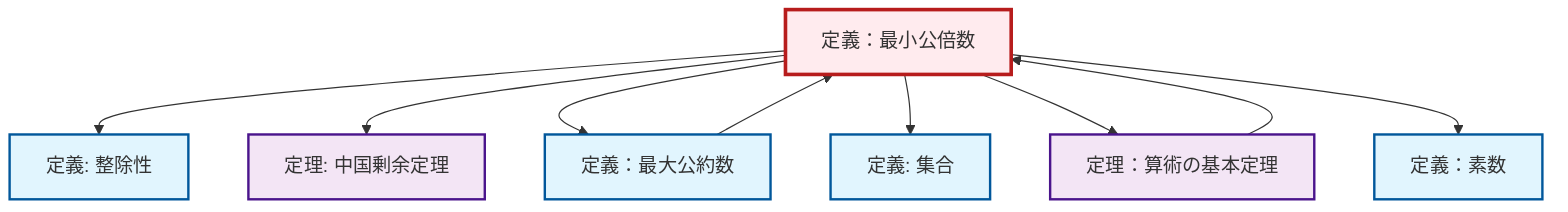 graph TD
    classDef definition fill:#e1f5fe,stroke:#01579b,stroke-width:2px
    classDef theorem fill:#f3e5f5,stroke:#4a148c,stroke-width:2px
    classDef axiom fill:#fff3e0,stroke:#e65100,stroke-width:2px
    classDef example fill:#e8f5e9,stroke:#1b5e20,stroke-width:2px
    classDef current fill:#ffebee,stroke:#b71c1c,stroke-width:3px
    def-lcm["定義：最小公倍数"]:::definition
    thm-fundamental-arithmetic["定理：算術の基本定理"]:::theorem
    def-prime["定義：素数"]:::definition
    thm-chinese-remainder["定理: 中国剰余定理"]:::theorem
    def-divisibility["定義: 整除性"]:::definition
    def-set["定義: 集合"]:::definition
    def-gcd["定義：最大公約数"]:::definition
    def-lcm --> def-divisibility
    def-lcm --> thm-chinese-remainder
    def-lcm --> def-gcd
    def-gcd --> def-lcm
    def-lcm --> def-set
    def-lcm --> thm-fundamental-arithmetic
    thm-fundamental-arithmetic --> def-lcm
    def-lcm --> def-prime
    class def-lcm current